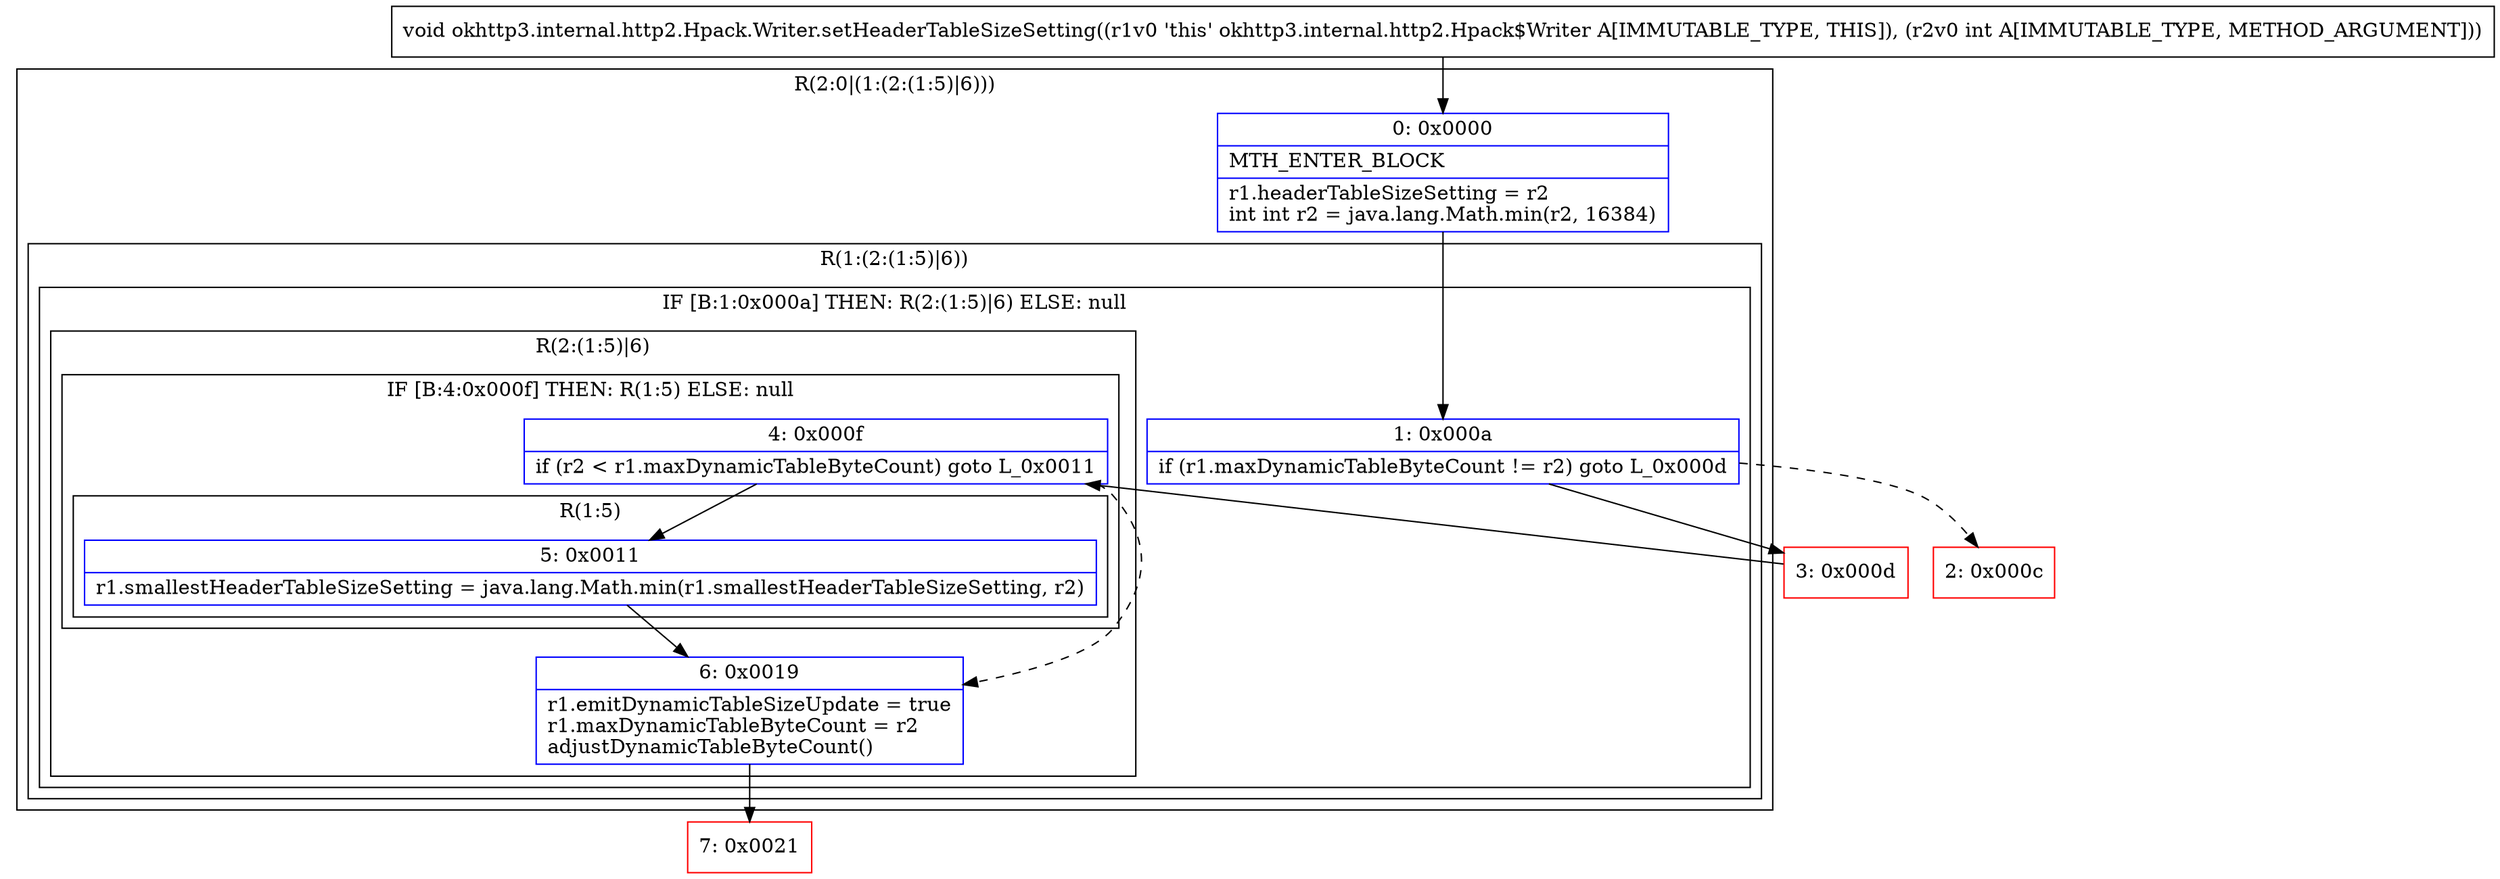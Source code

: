 digraph "CFG forokhttp3.internal.http2.Hpack.Writer.setHeaderTableSizeSetting(I)V" {
subgraph cluster_Region_2105929551 {
label = "R(2:0|(1:(2:(1:5)|6)))";
node [shape=record,color=blue];
Node_0 [shape=record,label="{0\:\ 0x0000|MTH_ENTER_BLOCK\l|r1.headerTableSizeSetting = r2\lint int r2 = java.lang.Math.min(r2, 16384)\l}"];
subgraph cluster_Region_703090411 {
label = "R(1:(2:(1:5)|6))";
node [shape=record,color=blue];
subgraph cluster_IfRegion_1461992131 {
label = "IF [B:1:0x000a] THEN: R(2:(1:5)|6) ELSE: null";
node [shape=record,color=blue];
Node_1 [shape=record,label="{1\:\ 0x000a|if (r1.maxDynamicTableByteCount != r2) goto L_0x000d\l}"];
subgraph cluster_Region_1932607785 {
label = "R(2:(1:5)|6)";
node [shape=record,color=blue];
subgraph cluster_IfRegion_853234868 {
label = "IF [B:4:0x000f] THEN: R(1:5) ELSE: null";
node [shape=record,color=blue];
Node_4 [shape=record,label="{4\:\ 0x000f|if (r2 \< r1.maxDynamicTableByteCount) goto L_0x0011\l}"];
subgraph cluster_Region_555494866 {
label = "R(1:5)";
node [shape=record,color=blue];
Node_5 [shape=record,label="{5\:\ 0x0011|r1.smallestHeaderTableSizeSetting = java.lang.Math.min(r1.smallestHeaderTableSizeSetting, r2)\l}"];
}
}
Node_6 [shape=record,label="{6\:\ 0x0019|r1.emitDynamicTableSizeUpdate = true\lr1.maxDynamicTableByteCount = r2\ladjustDynamicTableByteCount()\l}"];
}
}
}
}
Node_2 [shape=record,color=red,label="{2\:\ 0x000c}"];
Node_3 [shape=record,color=red,label="{3\:\ 0x000d}"];
Node_7 [shape=record,color=red,label="{7\:\ 0x0021}"];
MethodNode[shape=record,label="{void okhttp3.internal.http2.Hpack.Writer.setHeaderTableSizeSetting((r1v0 'this' okhttp3.internal.http2.Hpack$Writer A[IMMUTABLE_TYPE, THIS]), (r2v0 int A[IMMUTABLE_TYPE, METHOD_ARGUMENT])) }"];
MethodNode -> Node_0;
Node_0 -> Node_1;
Node_1 -> Node_2[style=dashed];
Node_1 -> Node_3;
Node_4 -> Node_5;
Node_4 -> Node_6[style=dashed];
Node_5 -> Node_6;
Node_6 -> Node_7;
Node_3 -> Node_4;
}

